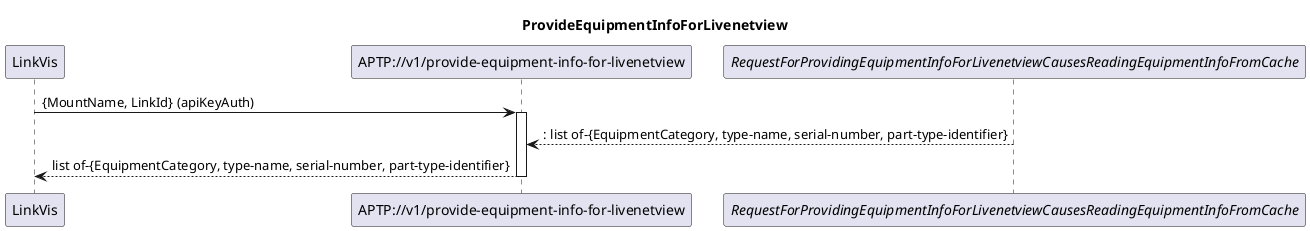 @startuml ProvideEquipmentInfoForLivenetview
skinparam responseMessageBelowArrow true

title
ProvideEquipmentInfoForLivenetview
end title

participant "LinkVis" as LinkVis
participant "APTP://v1/provide-equipment-info-for-livenetview" as APTP_Equipment
participant "<i>RequestForProvidingEquipmentInfoForLivenetviewCausesReadingEquipmentInfoFromCache</i>" as ReadingEquipmentInfo


LinkVis -> APTP_Equipment: {MountName, LinkId} (apiKeyAuth)

activate APTP_Equipment


ReadingEquipmentInfo --> APTP_Equipment: : list of-{EquipmentCategory, type-name, serial-number, part-type-identifier}

APTP_Equipment --> LinkVis: list of-{EquipmentCategory, type-name, serial-number, part-type-identifier}

deactivate APTP_Equipment

@enduml